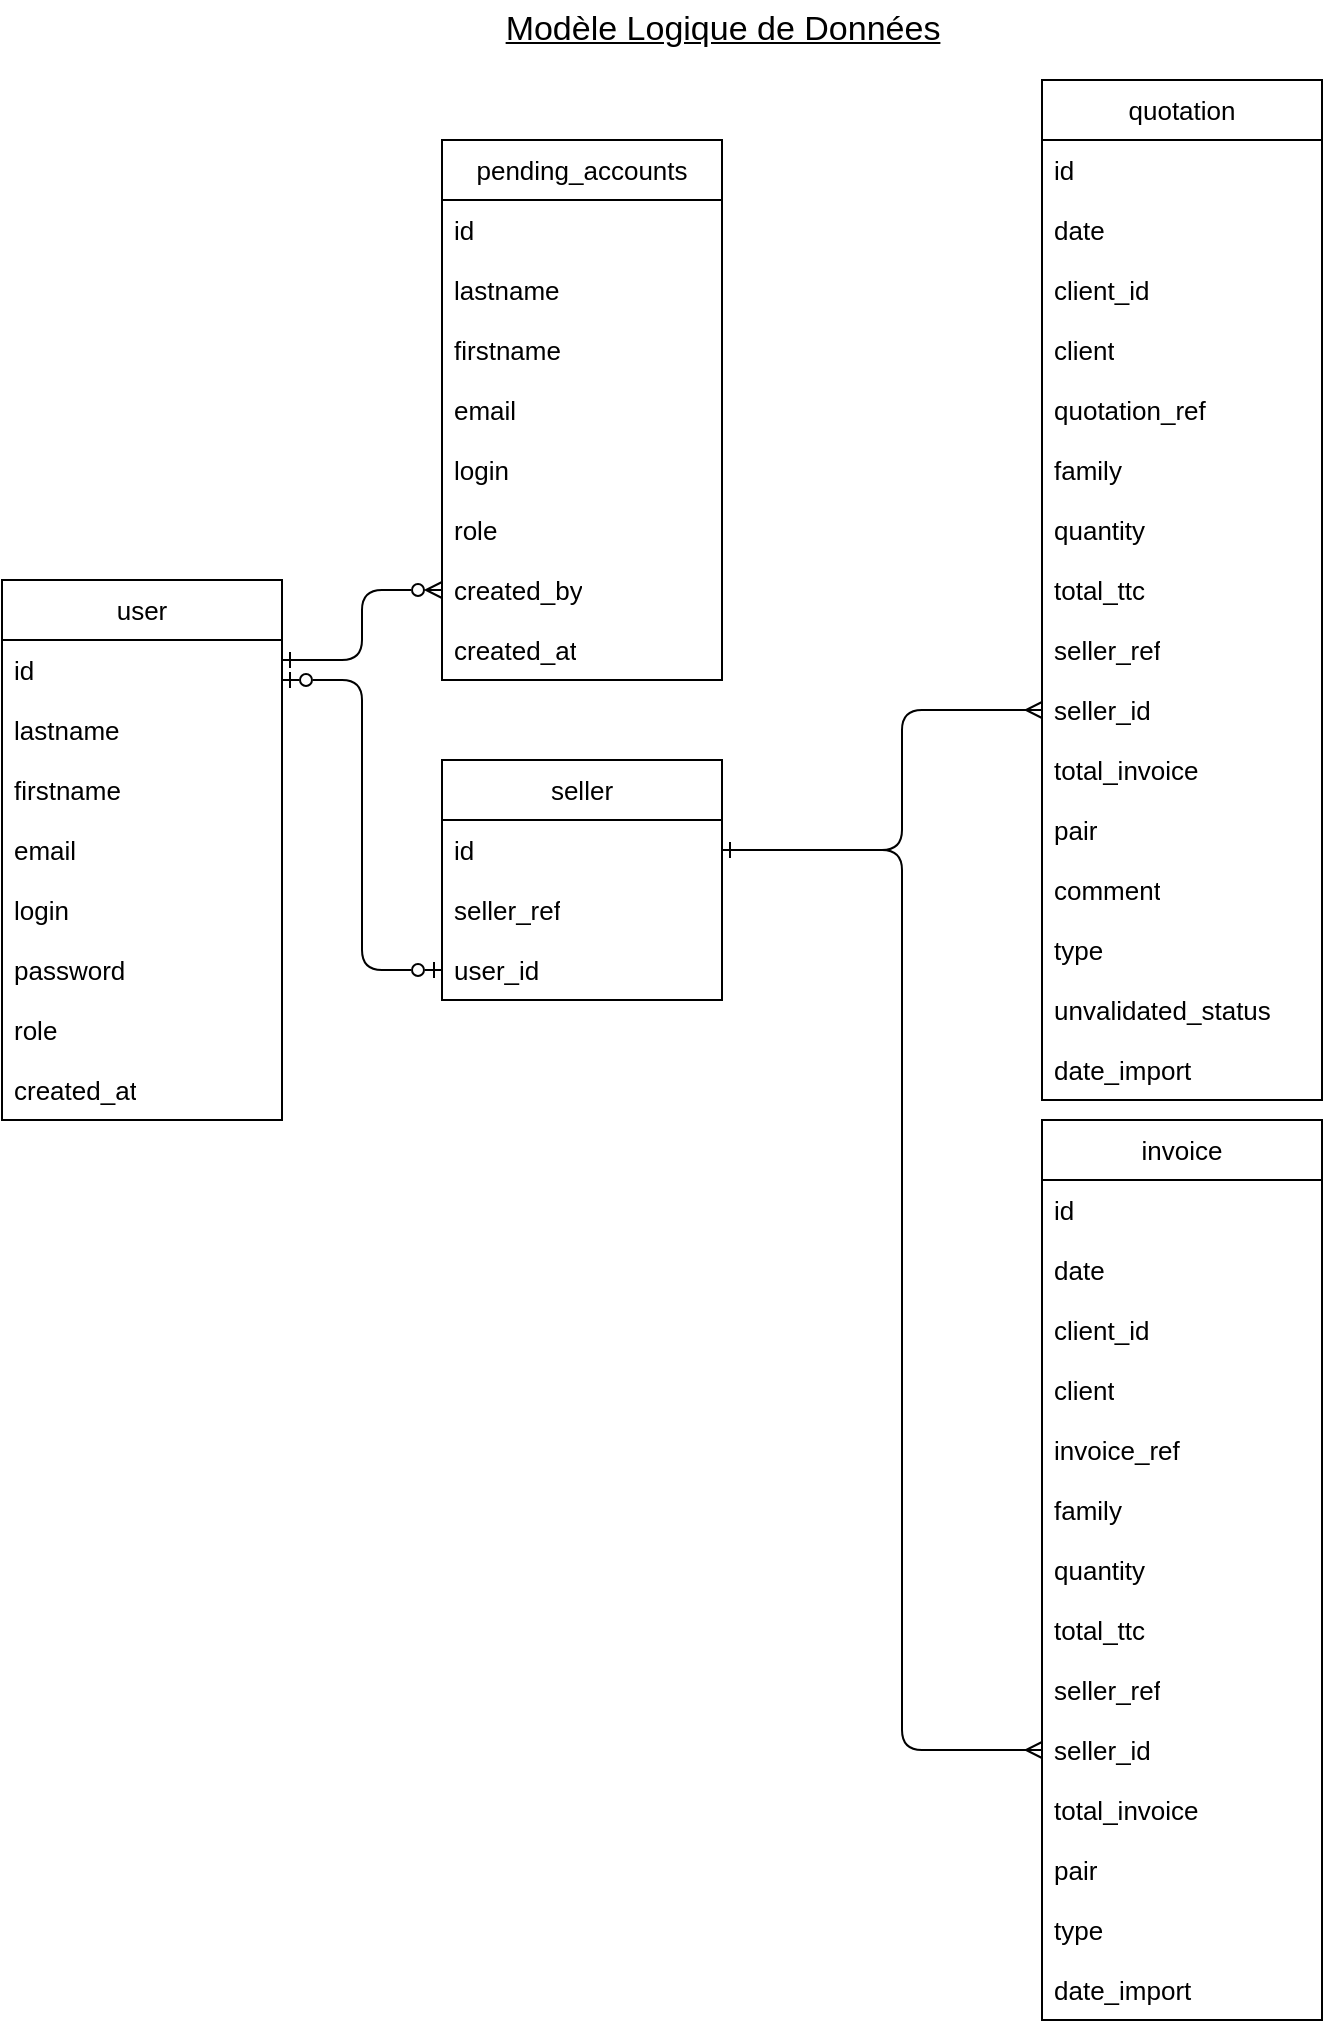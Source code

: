 <mxfile>
    <diagram id="SjCUDSjNCKGChw6FmDaM" name="Page-1">
        <mxGraphModel dx="547" dy="477" grid="1" gridSize="10" guides="1" tooltips="1" connect="1" arrows="1" fold="1" page="1" pageScale="1" pageWidth="827" pageHeight="1169" math="0" shadow="0">
            <root>
                <mxCell id="0"/>
                <mxCell id="1" parent="0"/>
                <mxCell id="3" value="Modèle Logique de Données" style="text;html=1;align=center;verticalAlign=middle;resizable=0;points=[];autosize=1;strokeColor=none;fillColor=none;fontSize=17;fontStyle=4" parent="1" vertex="1">
                    <mxGeometry x="260" width="240" height="30" as="geometry"/>
                </mxCell>
                <mxCell id="12" value="invoice" style="swimlane;fontStyle=0;childLayout=stackLayout;horizontal=1;startSize=30;horizontalStack=0;resizeParent=1;resizeParentMax=0;resizeLast=0;collapsible=1;marginBottom=0;whiteSpace=wrap;html=1;fontSize=13;" parent="1" vertex="1">
                    <mxGeometry x="540" y="560" width="140" height="450" as="geometry"/>
                </mxCell>
                <mxCell id="13" value="id" style="text;strokeColor=none;fillColor=none;align=left;verticalAlign=middle;spacingLeft=4;spacingRight=4;overflow=hidden;points=[[0,0.5],[1,0.5]];portConstraint=eastwest;rotatable=0;whiteSpace=wrap;html=1;fontSize=13;" parent="12" vertex="1">
                    <mxGeometry y="30" width="140" height="30" as="geometry"/>
                </mxCell>
                <mxCell id="14" value="date" style="text;strokeColor=none;fillColor=none;align=left;verticalAlign=middle;spacingLeft=4;spacingRight=4;overflow=hidden;points=[[0,0.5],[1,0.5]];portConstraint=eastwest;rotatable=0;whiteSpace=wrap;html=1;fontSize=13;" parent="12" vertex="1">
                    <mxGeometry y="60" width="140" height="30" as="geometry"/>
                </mxCell>
                <mxCell id="48" value="client_id" style="text;strokeColor=none;fillColor=none;align=left;verticalAlign=middle;spacingLeft=4;spacingRight=4;overflow=hidden;points=[[0,0.5],[1,0.5]];portConstraint=eastwest;rotatable=0;whiteSpace=wrap;html=1;fontSize=13;" parent="12" vertex="1">
                    <mxGeometry y="90" width="140" height="30" as="geometry"/>
                </mxCell>
                <mxCell id="49" value="client" style="text;strokeColor=none;fillColor=none;align=left;verticalAlign=middle;spacingLeft=4;spacingRight=4;overflow=hidden;points=[[0,0.5],[1,0.5]];portConstraint=eastwest;rotatable=0;whiteSpace=wrap;html=1;fontSize=13;" parent="12" vertex="1">
                    <mxGeometry y="120" width="140" height="30" as="geometry"/>
                </mxCell>
                <mxCell id="57" value="invoice_ref" style="text;strokeColor=none;fillColor=none;align=left;verticalAlign=middle;spacingLeft=4;spacingRight=4;overflow=hidden;points=[[0,0.5],[1,0.5]];portConstraint=eastwest;rotatable=0;whiteSpace=wrap;html=1;fontSize=13;" parent="12" vertex="1">
                    <mxGeometry y="150" width="140" height="30" as="geometry"/>
                </mxCell>
                <mxCell id="59" value="family" style="text;strokeColor=none;fillColor=none;align=left;verticalAlign=middle;spacingLeft=4;spacingRight=4;overflow=hidden;points=[[0,0.5],[1,0.5]];portConstraint=eastwest;rotatable=0;whiteSpace=wrap;html=1;fontSize=13;" parent="12" vertex="1">
                    <mxGeometry y="180" width="140" height="30" as="geometry"/>
                </mxCell>
                <mxCell id="15" value="quantity" style="text;strokeColor=none;fillColor=none;align=left;verticalAlign=middle;spacingLeft=4;spacingRight=4;overflow=hidden;points=[[0,0.5],[1,0.5]];portConstraint=eastwest;rotatable=0;whiteSpace=wrap;html=1;fontSize=13;" parent="12" vertex="1">
                    <mxGeometry y="210" width="140" height="30" as="geometry"/>
                </mxCell>
                <mxCell id="39" value="total_ttc" style="text;strokeColor=none;fillColor=none;align=left;verticalAlign=middle;spacingLeft=4;spacingRight=4;overflow=hidden;points=[[0,0.5],[1,0.5]];portConstraint=eastwest;rotatable=0;whiteSpace=wrap;html=1;fontSize=13;" parent="12" vertex="1">
                    <mxGeometry y="240" width="140" height="30" as="geometry"/>
                </mxCell>
                <mxCell id="56" value="seller_ref" style="text;strokeColor=none;fillColor=none;align=left;verticalAlign=middle;spacingLeft=4;spacingRight=4;overflow=hidden;points=[[0,0.5],[1,0.5]];portConstraint=eastwest;rotatable=0;whiteSpace=wrap;html=1;fontSize=13;" parent="12" vertex="1">
                    <mxGeometry y="270" width="140" height="30" as="geometry"/>
                </mxCell>
                <mxCell id="109" value="seller_id" style="text;strokeColor=none;fillColor=none;align=left;verticalAlign=middle;spacingLeft=4;spacingRight=4;overflow=hidden;points=[[0,0.5],[1,0.5]];portConstraint=eastwest;rotatable=0;whiteSpace=wrap;html=1;fontSize=13;" parent="12" vertex="1">
                    <mxGeometry y="300" width="140" height="30" as="geometry"/>
                </mxCell>
                <mxCell id="125" value="total_invoice" style="text;strokeColor=none;fillColor=none;align=left;verticalAlign=middle;spacingLeft=4;spacingRight=4;overflow=hidden;points=[[0,0.5],[1,0.5]];portConstraint=eastwest;rotatable=0;whiteSpace=wrap;html=1;fontSize=13;" vertex="1" parent="12">
                    <mxGeometry y="330" width="140" height="30" as="geometry"/>
                </mxCell>
                <mxCell id="89" value="pair" style="text;strokeColor=none;fillColor=none;align=left;verticalAlign=middle;spacingLeft=4;spacingRight=4;overflow=hidden;points=[[0,0.5],[1,0.5]];portConstraint=eastwest;rotatable=0;whiteSpace=wrap;html=1;fontSize=13;" parent="12" vertex="1">
                    <mxGeometry y="360" width="140" height="30" as="geometry"/>
                </mxCell>
                <mxCell id="127" value="type" style="text;strokeColor=none;fillColor=none;align=left;verticalAlign=middle;spacingLeft=4;spacingRight=4;overflow=hidden;points=[[0,0.5],[1,0.5]];portConstraint=eastwest;rotatable=0;whiteSpace=wrap;html=1;fontSize=13;" vertex="1" parent="12">
                    <mxGeometry y="390" width="140" height="30" as="geometry"/>
                </mxCell>
                <mxCell id="90" value="date_import" style="text;strokeColor=none;fillColor=none;align=left;verticalAlign=middle;spacingLeft=4;spacingRight=4;overflow=hidden;points=[[0,0.5],[1,0.5]];portConstraint=eastwest;rotatable=0;whiteSpace=wrap;html=1;fontSize=13;" parent="12" vertex="1">
                    <mxGeometry y="420" width="140" height="30" as="geometry"/>
                </mxCell>
                <mxCell id="16" value="user" style="swimlane;fontStyle=0;childLayout=stackLayout;horizontal=1;startSize=30;horizontalStack=0;resizeParent=1;resizeParentMax=0;resizeLast=0;collapsible=1;marginBottom=0;whiteSpace=wrap;html=1;fontSize=13;" parent="1" vertex="1">
                    <mxGeometry x="20" y="290" width="140" height="270" as="geometry">
                        <mxRectangle x="90" y="110" width="60" height="30" as="alternateBounds"/>
                    </mxGeometry>
                </mxCell>
                <mxCell id="17" value="id" style="text;strokeColor=none;fillColor=none;align=left;verticalAlign=middle;spacingLeft=4;spacingRight=4;overflow=hidden;points=[[0,0.5],[1,0.5]];portConstraint=eastwest;rotatable=0;whiteSpace=wrap;html=1;fontSize=13;" parent="16" vertex="1">
                    <mxGeometry y="30" width="140" height="30" as="geometry"/>
                </mxCell>
                <mxCell id="18" value="lastname" style="text;strokeColor=none;fillColor=none;align=left;verticalAlign=middle;spacingLeft=4;spacingRight=4;overflow=hidden;points=[[0,0.5],[1,0.5]];portConstraint=eastwest;rotatable=0;whiteSpace=wrap;html=1;fontSize=13;" parent="16" vertex="1">
                    <mxGeometry y="60" width="140" height="30" as="geometry"/>
                </mxCell>
                <mxCell id="72" value="firstname" style="text;strokeColor=none;fillColor=none;align=left;verticalAlign=middle;spacingLeft=4;spacingRight=4;overflow=hidden;points=[[0,0.5],[1,0.5]];portConstraint=eastwest;rotatable=0;whiteSpace=wrap;html=1;fontSize=13;" parent="16" vertex="1">
                    <mxGeometry y="90" width="140" height="30" as="geometry"/>
                </mxCell>
                <mxCell id="19" value="email" style="text;strokeColor=none;fillColor=none;align=left;verticalAlign=middle;spacingLeft=4;spacingRight=4;overflow=hidden;points=[[0,0.5],[1,0.5]];portConstraint=eastwest;rotatable=0;whiteSpace=wrap;html=1;fontSize=13;" parent="16" vertex="1">
                    <mxGeometry y="120" width="140" height="30" as="geometry"/>
                </mxCell>
                <mxCell id="91" value="login" style="text;strokeColor=none;fillColor=none;align=left;verticalAlign=middle;spacingLeft=4;spacingRight=4;overflow=hidden;points=[[0,0.5],[1,0.5]];portConstraint=eastwest;rotatable=0;whiteSpace=wrap;html=1;fontSize=13;" parent="16" vertex="1">
                    <mxGeometry y="150" width="140" height="30" as="geometry"/>
                </mxCell>
                <mxCell id="37" value="password" style="text;strokeColor=none;fillColor=none;align=left;verticalAlign=middle;spacingLeft=4;spacingRight=4;overflow=hidden;points=[[0,0.5],[1,0.5]];portConstraint=eastwest;rotatable=0;whiteSpace=wrap;html=1;fontSize=13;" parent="16" vertex="1">
                    <mxGeometry y="180" width="140" height="30" as="geometry"/>
                </mxCell>
                <mxCell id="86" value="role" style="text;strokeColor=none;fillColor=none;align=left;verticalAlign=middle;spacingLeft=4;spacingRight=4;overflow=hidden;points=[[0,0.5],[1,0.5]];portConstraint=eastwest;rotatable=0;whiteSpace=wrap;html=1;fontSize=13;" parent="16" vertex="1">
                    <mxGeometry y="210" width="140" height="30" as="geometry"/>
                </mxCell>
                <mxCell id="87" value="created_at" style="text;strokeColor=none;fillColor=none;align=left;verticalAlign=middle;spacingLeft=4;spacingRight=4;overflow=hidden;points=[[0,0.5],[1,0.5]];portConstraint=eastwest;rotatable=0;whiteSpace=wrap;html=1;fontSize=13;" parent="16" vertex="1">
                    <mxGeometry y="240" width="140" height="30" as="geometry"/>
                </mxCell>
                <mxCell id="28" value="seller" style="swimlane;fontStyle=0;childLayout=stackLayout;horizontal=1;startSize=30;horizontalStack=0;resizeParent=1;resizeParentMax=0;resizeLast=0;collapsible=1;marginBottom=0;whiteSpace=wrap;html=1;fontSize=13;" parent="1" vertex="1">
                    <mxGeometry x="240" y="380" width="140" height="120" as="geometry"/>
                </mxCell>
                <mxCell id="29" value="id" style="text;strokeColor=none;fillColor=none;align=left;verticalAlign=middle;spacingLeft=4;spacingRight=4;overflow=hidden;points=[[0,0.5],[1,0.5]];portConstraint=eastwest;rotatable=0;whiteSpace=wrap;html=1;fontSize=13;" parent="28" vertex="1">
                    <mxGeometry y="30" width="140" height="30" as="geometry"/>
                </mxCell>
                <mxCell id="30" value="seller_ref" style="text;strokeColor=none;fillColor=none;align=left;verticalAlign=middle;spacingLeft=4;spacingRight=4;overflow=hidden;points=[[0,0.5],[1,0.5]];portConstraint=eastwest;rotatable=0;whiteSpace=wrap;html=1;fontSize=13;" parent="28" vertex="1">
                    <mxGeometry y="60" width="140" height="30" as="geometry"/>
                </mxCell>
                <mxCell id="107" value="user_id" style="text;strokeColor=none;fillColor=none;align=left;verticalAlign=middle;spacingLeft=4;spacingRight=4;overflow=hidden;points=[[0,0.5],[1,0.5]];portConstraint=eastwest;rotatable=0;whiteSpace=wrap;html=1;fontSize=13;" parent="28" vertex="1">
                    <mxGeometry y="90" width="140" height="30" as="geometry"/>
                </mxCell>
                <mxCell id="43" style="edgeStyle=none;html=1;exitX=0;exitY=0.5;exitDx=0;exitDy=0;fontSize=13;startArrow=ERzeroToOne;startFill=0;endArrow=ERzeroToOne;endFill=0;" parent="1" source="107" edge="1">
                    <mxGeometry relative="1" as="geometry">
                        <mxPoint x="160" y="340" as="targetPoint"/>
                        <Array as="points">
                            <mxPoint x="200" y="485"/>
                            <mxPoint x="200" y="340"/>
                        </Array>
                    </mxGeometry>
                </mxCell>
                <mxCell id="92" value="quotation" style="swimlane;fontStyle=0;childLayout=stackLayout;horizontal=1;startSize=30;horizontalStack=0;resizeParent=1;resizeParentMax=0;resizeLast=0;collapsible=1;marginBottom=0;whiteSpace=wrap;html=1;fontSize=13;" parent="1" vertex="1">
                    <mxGeometry x="540" y="40" width="140" height="510" as="geometry"/>
                </mxCell>
                <mxCell id="93" value="id" style="text;strokeColor=none;fillColor=none;align=left;verticalAlign=middle;spacingLeft=4;spacingRight=4;overflow=hidden;points=[[0,0.5],[1,0.5]];portConstraint=eastwest;rotatable=0;whiteSpace=wrap;html=1;fontSize=13;" parent="92" vertex="1">
                    <mxGeometry y="30" width="140" height="30" as="geometry"/>
                </mxCell>
                <mxCell id="94" value="date" style="text;strokeColor=none;fillColor=none;align=left;verticalAlign=middle;spacingLeft=4;spacingRight=4;overflow=hidden;points=[[0,0.5],[1,0.5]];portConstraint=eastwest;rotatable=0;whiteSpace=wrap;html=1;fontSize=13;" parent="92" vertex="1">
                    <mxGeometry y="60" width="140" height="30" as="geometry"/>
                </mxCell>
                <mxCell id="95" value="client_id" style="text;strokeColor=none;fillColor=none;align=left;verticalAlign=middle;spacingLeft=4;spacingRight=4;overflow=hidden;points=[[0,0.5],[1,0.5]];portConstraint=eastwest;rotatable=0;whiteSpace=wrap;html=1;fontSize=13;" parent="92" vertex="1">
                    <mxGeometry y="90" width="140" height="30" as="geometry"/>
                </mxCell>
                <mxCell id="96" value="client" style="text;strokeColor=none;fillColor=none;align=left;verticalAlign=middle;spacingLeft=4;spacingRight=4;overflow=hidden;points=[[0,0.5],[1,0.5]];portConstraint=eastwest;rotatable=0;whiteSpace=wrap;html=1;fontSize=13;" parent="92" vertex="1">
                    <mxGeometry y="120" width="140" height="30" as="geometry"/>
                </mxCell>
                <mxCell id="97" value="quotation_ref" style="text;strokeColor=none;fillColor=none;align=left;verticalAlign=middle;spacingLeft=4;spacingRight=4;overflow=hidden;points=[[0,0.5],[1,0.5]];portConstraint=eastwest;rotatable=0;whiteSpace=wrap;html=1;fontSize=13;" parent="92" vertex="1">
                    <mxGeometry y="150" width="140" height="30" as="geometry"/>
                </mxCell>
                <mxCell id="98" value="family" style="text;strokeColor=none;fillColor=none;align=left;verticalAlign=middle;spacingLeft=4;spacingRight=4;overflow=hidden;points=[[0,0.5],[1,0.5]];portConstraint=eastwest;rotatable=0;whiteSpace=wrap;html=1;fontSize=13;" parent="92" vertex="1">
                    <mxGeometry y="180" width="140" height="30" as="geometry"/>
                </mxCell>
                <mxCell id="99" value="quantity" style="text;strokeColor=none;fillColor=none;align=left;verticalAlign=middle;spacingLeft=4;spacingRight=4;overflow=hidden;points=[[0,0.5],[1,0.5]];portConstraint=eastwest;rotatable=0;whiteSpace=wrap;html=1;fontSize=13;" parent="92" vertex="1">
                    <mxGeometry y="210" width="140" height="30" as="geometry"/>
                </mxCell>
                <mxCell id="100" value="total_ttc" style="text;strokeColor=none;fillColor=none;align=left;verticalAlign=middle;spacingLeft=4;spacingRight=4;overflow=hidden;points=[[0,0.5],[1,0.5]];portConstraint=eastwest;rotatable=0;whiteSpace=wrap;html=1;fontSize=13;" parent="92" vertex="1">
                    <mxGeometry y="240" width="140" height="30" as="geometry"/>
                </mxCell>
                <mxCell id="101" value="seller_ref" style="text;strokeColor=none;fillColor=none;align=left;verticalAlign=middle;spacingLeft=4;spacingRight=4;overflow=hidden;points=[[0,0.5],[1,0.5]];portConstraint=eastwest;rotatable=0;whiteSpace=wrap;html=1;fontSize=13;" parent="92" vertex="1">
                    <mxGeometry y="270" width="140" height="30" as="geometry"/>
                </mxCell>
                <mxCell id="111" value="seller_id" style="text;strokeColor=none;fillColor=none;align=left;verticalAlign=middle;spacingLeft=4;spacingRight=4;overflow=hidden;points=[[0,0.5],[1,0.5]];portConstraint=eastwest;rotatable=0;whiteSpace=wrap;html=1;fontSize=13;" parent="92" vertex="1">
                    <mxGeometry y="300" width="140" height="30" as="geometry"/>
                </mxCell>
                <mxCell id="126" value="total_invoice" style="text;strokeColor=none;fillColor=none;align=left;verticalAlign=middle;spacingLeft=4;spacingRight=4;overflow=hidden;points=[[0,0.5],[1,0.5]];portConstraint=eastwest;rotatable=0;whiteSpace=wrap;html=1;fontSize=13;" vertex="1" parent="92">
                    <mxGeometry y="330" width="140" height="30" as="geometry"/>
                </mxCell>
                <mxCell id="103" value="pair" style="text;strokeColor=none;fillColor=none;align=left;verticalAlign=middle;spacingLeft=4;spacingRight=4;overflow=hidden;points=[[0,0.5],[1,0.5]];portConstraint=eastwest;rotatable=0;whiteSpace=wrap;html=1;fontSize=13;" parent="92" vertex="1">
                    <mxGeometry y="360" width="140" height="30" as="geometry"/>
                </mxCell>
                <mxCell id="124" value="comment" style="text;strokeColor=none;fillColor=none;align=left;verticalAlign=middle;spacingLeft=4;spacingRight=4;overflow=hidden;points=[[0,0.5],[1,0.5]];portConstraint=eastwest;rotatable=0;whiteSpace=wrap;html=1;fontSize=13;" vertex="1" parent="92">
                    <mxGeometry y="390" width="140" height="30" as="geometry"/>
                </mxCell>
                <mxCell id="123" value="type" style="text;strokeColor=none;fillColor=none;align=left;verticalAlign=middle;spacingLeft=4;spacingRight=4;overflow=hidden;points=[[0,0.5],[1,0.5]];portConstraint=eastwest;rotatable=0;whiteSpace=wrap;html=1;fontSize=13;" vertex="1" parent="92">
                    <mxGeometry y="420" width="140" height="30" as="geometry"/>
                </mxCell>
                <mxCell id="128" value="unvalidated_status" style="text;strokeColor=none;fillColor=none;align=left;verticalAlign=middle;spacingLeft=4;spacingRight=4;overflow=hidden;points=[[0,0.5],[1,0.5]];portConstraint=eastwest;rotatable=0;whiteSpace=wrap;html=1;fontSize=13;" vertex="1" parent="92">
                    <mxGeometry y="450" width="140" height="30" as="geometry"/>
                </mxCell>
                <mxCell id="104" value="date_import" style="text;strokeColor=none;fillColor=none;align=left;verticalAlign=middle;spacingLeft=4;spacingRight=4;overflow=hidden;points=[[0,0.5],[1,0.5]];portConstraint=eastwest;rotatable=0;whiteSpace=wrap;html=1;fontSize=13;" parent="92" vertex="1">
                    <mxGeometry y="480" width="140" height="30" as="geometry"/>
                </mxCell>
                <mxCell id="106" style="edgeStyle=none;html=1;exitX=0;exitY=0.5;exitDx=0;exitDy=0;fontSize=13;startArrow=ERmany;startFill=0;endArrow=ERone;endFill=0;entryX=1;entryY=0.5;entryDx=0;entryDy=0;" parent="1" source="111" target="29" edge="1">
                    <mxGeometry relative="1" as="geometry">
                        <mxPoint x="350" y="700" as="sourcePoint"/>
                        <mxPoint x="160" y="715" as="targetPoint"/>
                        <Array as="points">
                            <mxPoint x="470" y="355"/>
                            <mxPoint x="470" y="425"/>
                        </Array>
                    </mxGeometry>
                </mxCell>
                <mxCell id="108" style="edgeStyle=none;html=1;exitX=1;exitY=0.5;exitDx=0;exitDy=0;fontSize=13;startArrow=ERone;startFill=0;endArrow=ERmany;endFill=0;entryX=0;entryY=0.5;entryDx=0;entryDy=0;" parent="1" source="29" target="109" edge="1">
                    <mxGeometry relative="1" as="geometry">
                        <mxPoint x="450" y="500" as="sourcePoint"/>
                        <mxPoint x="290" y="630" as="targetPoint"/>
                        <Array as="points">
                            <mxPoint x="470" y="425"/>
                            <mxPoint x="470" y="875"/>
                        </Array>
                    </mxGeometry>
                </mxCell>
                <mxCell id="112" value="pending_accounts" style="swimlane;fontStyle=0;childLayout=stackLayout;horizontal=1;startSize=30;horizontalStack=0;resizeParent=1;resizeParentMax=0;resizeLast=0;collapsible=1;marginBottom=0;whiteSpace=wrap;html=1;fontSize=13;" parent="1" vertex="1">
                    <mxGeometry x="240" y="70" width="140" height="270" as="geometry">
                        <mxRectangle x="90" y="110" width="60" height="30" as="alternateBounds"/>
                    </mxGeometry>
                </mxCell>
                <mxCell id="113" value="id" style="text;strokeColor=none;fillColor=none;align=left;verticalAlign=middle;spacingLeft=4;spacingRight=4;overflow=hidden;points=[[0,0.5],[1,0.5]];portConstraint=eastwest;rotatable=0;whiteSpace=wrap;html=1;fontSize=13;" parent="112" vertex="1">
                    <mxGeometry y="30" width="140" height="30" as="geometry"/>
                </mxCell>
                <mxCell id="114" value="lastname" style="text;strokeColor=none;fillColor=none;align=left;verticalAlign=middle;spacingLeft=4;spacingRight=4;overflow=hidden;points=[[0,0.5],[1,0.5]];portConstraint=eastwest;rotatable=0;whiteSpace=wrap;html=1;fontSize=13;" parent="112" vertex="1">
                    <mxGeometry y="60" width="140" height="30" as="geometry"/>
                </mxCell>
                <mxCell id="115" value="firstname" style="text;strokeColor=none;fillColor=none;align=left;verticalAlign=middle;spacingLeft=4;spacingRight=4;overflow=hidden;points=[[0,0.5],[1,0.5]];portConstraint=eastwest;rotatable=0;whiteSpace=wrap;html=1;fontSize=13;" parent="112" vertex="1">
                    <mxGeometry y="90" width="140" height="30" as="geometry"/>
                </mxCell>
                <mxCell id="116" value="email" style="text;strokeColor=none;fillColor=none;align=left;verticalAlign=middle;spacingLeft=4;spacingRight=4;overflow=hidden;points=[[0,0.5],[1,0.5]];portConstraint=eastwest;rotatable=0;whiteSpace=wrap;html=1;fontSize=13;" parent="112" vertex="1">
                    <mxGeometry y="120" width="140" height="30" as="geometry"/>
                </mxCell>
                <mxCell id="117" value="login" style="text;strokeColor=none;fillColor=none;align=left;verticalAlign=middle;spacingLeft=4;spacingRight=4;overflow=hidden;points=[[0,0.5],[1,0.5]];portConstraint=eastwest;rotatable=0;whiteSpace=wrap;html=1;fontSize=13;" parent="112" vertex="1">
                    <mxGeometry y="150" width="140" height="30" as="geometry"/>
                </mxCell>
                <mxCell id="119" value="role" style="text;strokeColor=none;fillColor=none;align=left;verticalAlign=middle;spacingLeft=4;spacingRight=4;overflow=hidden;points=[[0,0.5],[1,0.5]];portConstraint=eastwest;rotatable=0;whiteSpace=wrap;html=1;fontSize=13;" parent="112" vertex="1">
                    <mxGeometry y="180" width="140" height="30" as="geometry"/>
                </mxCell>
                <mxCell id="122" value="created_by" style="text;strokeColor=none;fillColor=none;align=left;verticalAlign=middle;spacingLeft=4;spacingRight=4;overflow=hidden;points=[[0,0.5],[1,0.5]];portConstraint=eastwest;rotatable=0;whiteSpace=wrap;html=1;fontSize=13;" parent="112" vertex="1">
                    <mxGeometry y="210" width="140" height="30" as="geometry"/>
                </mxCell>
                <mxCell id="120" value="created_at" style="text;strokeColor=none;fillColor=none;align=left;verticalAlign=middle;spacingLeft=4;spacingRight=4;overflow=hidden;points=[[0,0.5],[1,0.5]];portConstraint=eastwest;rotatable=0;whiteSpace=wrap;html=1;fontSize=13;" parent="112" vertex="1">
                    <mxGeometry y="240" width="140" height="30" as="geometry"/>
                </mxCell>
                <mxCell id="121" style="edgeStyle=none;html=1;fontSize=13;startArrow=ERone;startFill=0;endArrow=ERzeroToMany;endFill=0;entryX=0;entryY=0.5;entryDx=0;entryDy=0;" parent="1" edge="1">
                    <mxGeometry relative="1" as="geometry">
                        <mxPoint x="160" y="330" as="sourcePoint"/>
                        <mxPoint x="240" y="295" as="targetPoint"/>
                        <Array as="points">
                            <mxPoint x="200" y="330"/>
                            <mxPoint x="200" y="295"/>
                        </Array>
                    </mxGeometry>
                </mxCell>
            </root>
        </mxGraphModel>
    </diagram>
</mxfile>